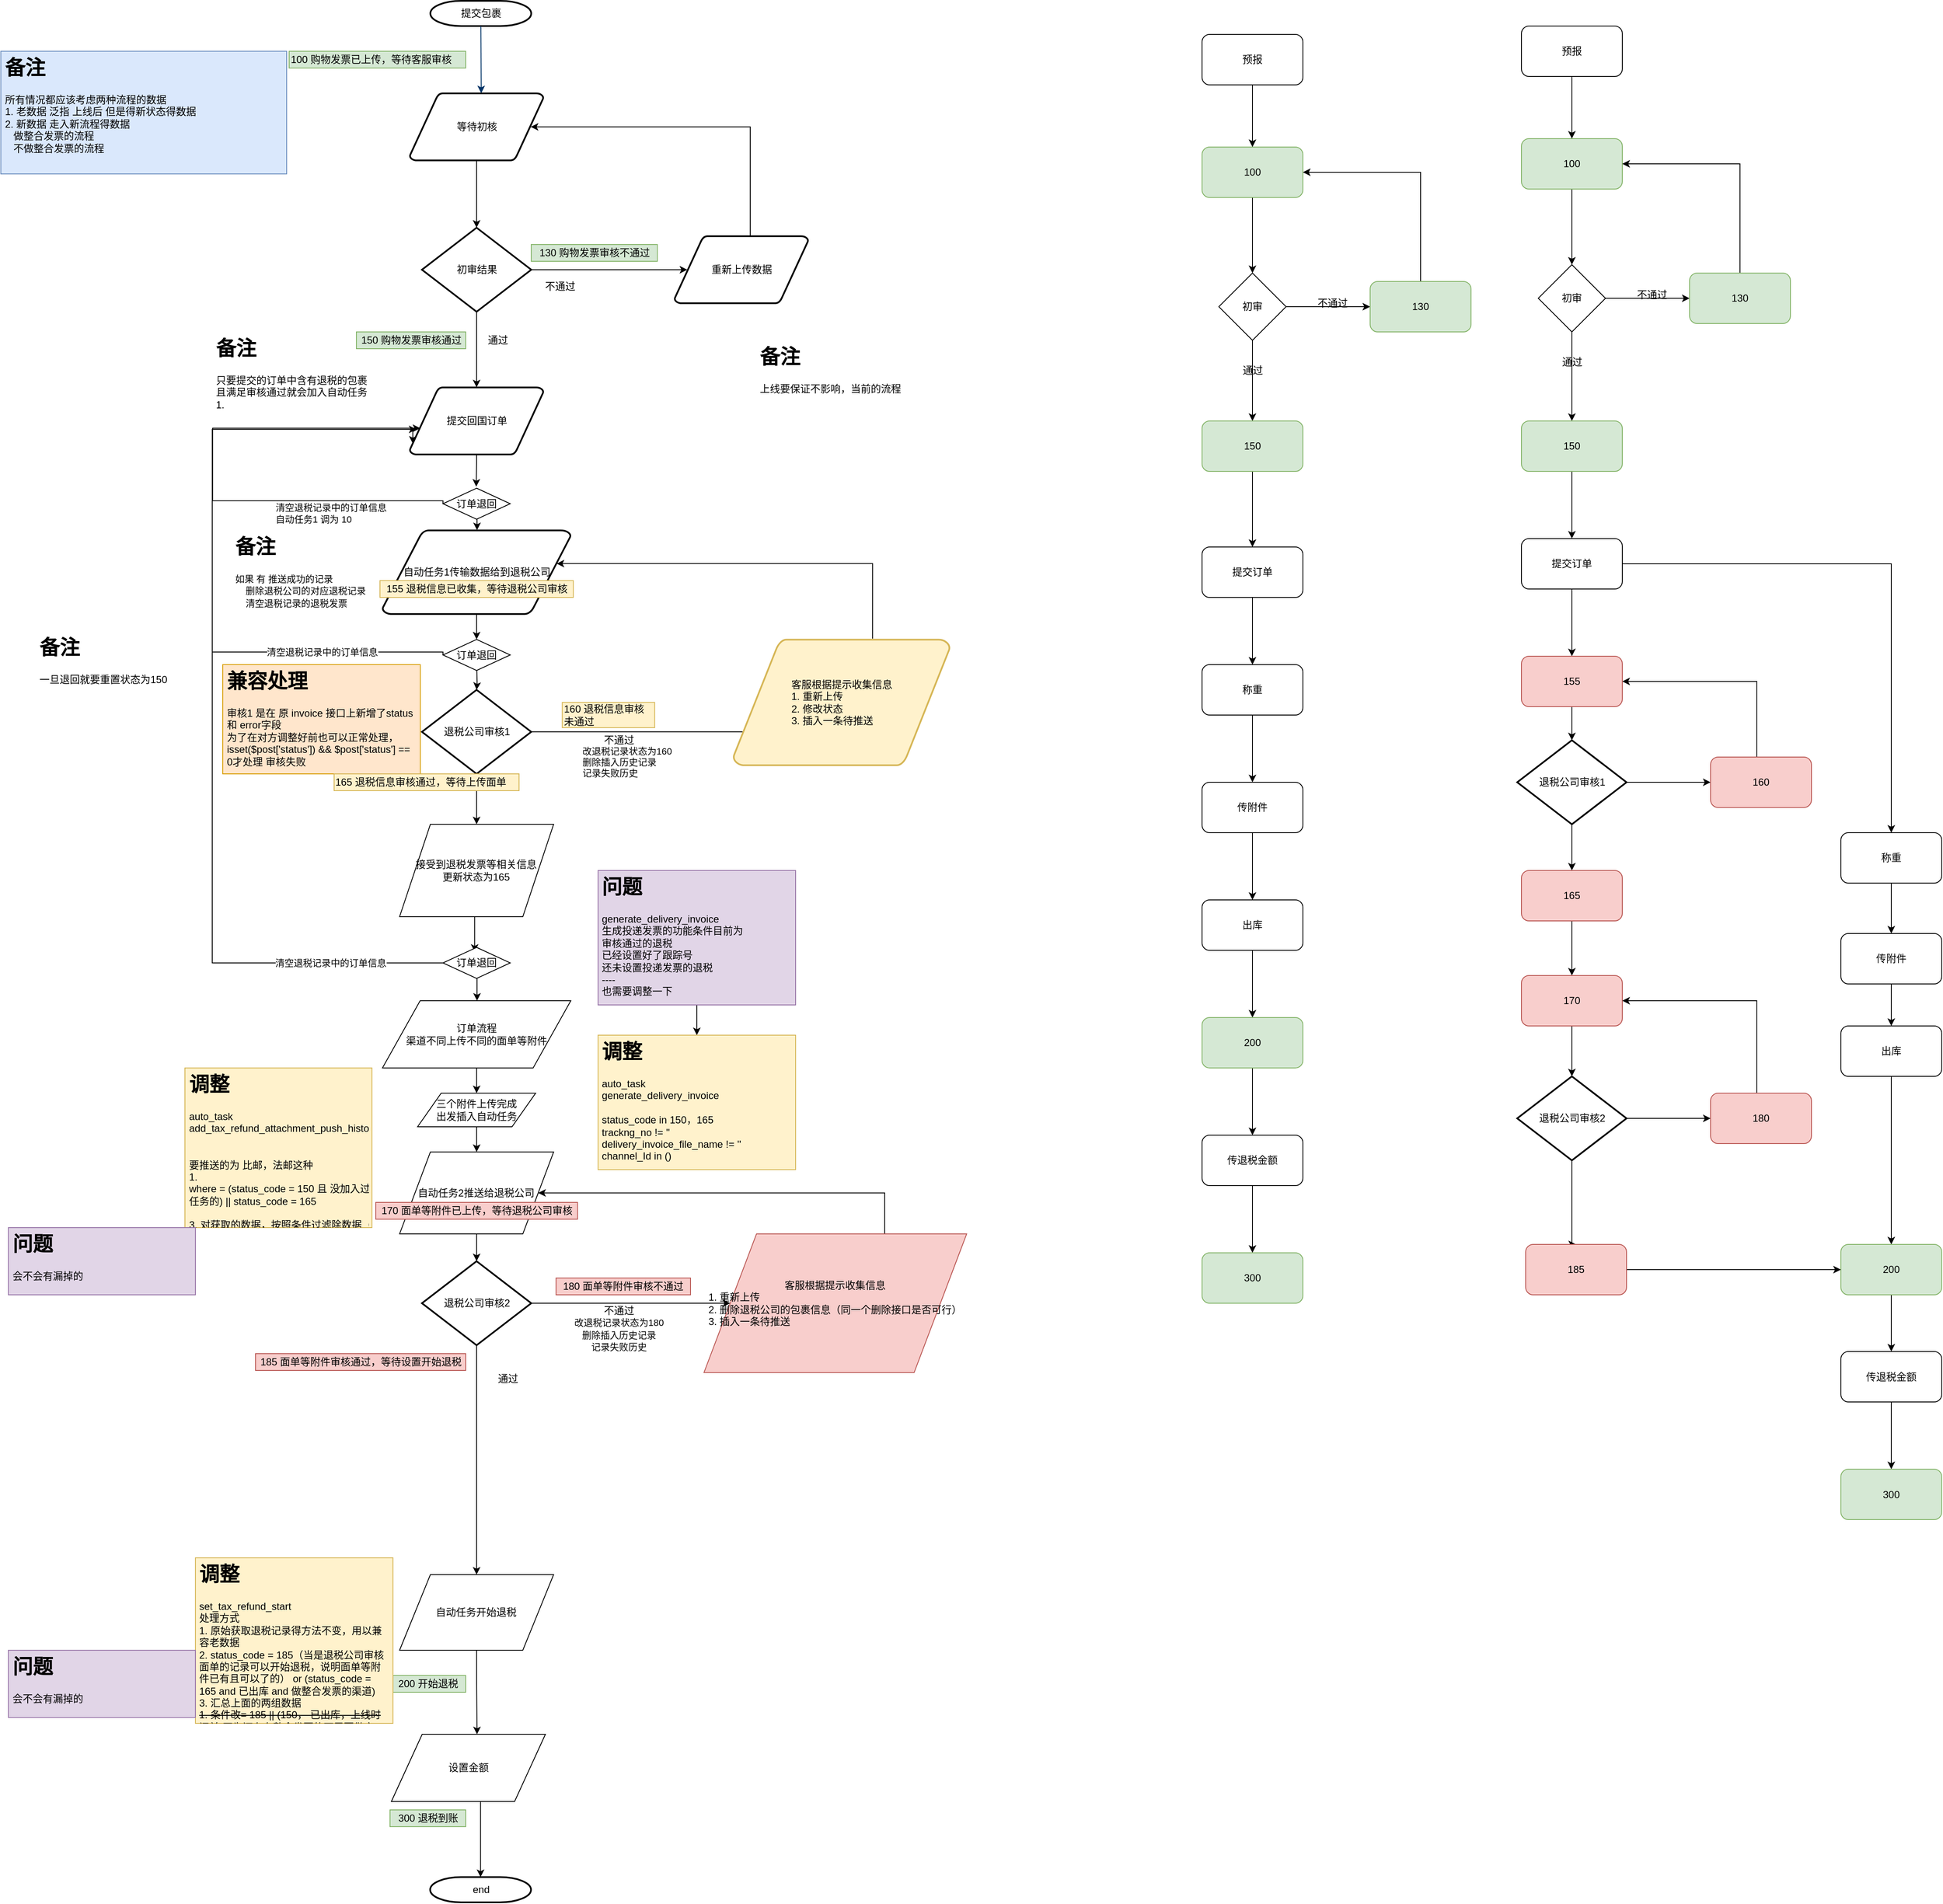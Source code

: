 <mxfile version="13.1.3" type="github">
  <diagram id="6a731a19-8d31-9384-78a2-239565b7b9f0" name="Page-1">
    <mxGraphModel dx="2207" dy="548" grid="1" gridSize="10" guides="1" tooltips="1" connect="1" arrows="1" fold="1" page="1" pageScale="1" pageWidth="1169" pageHeight="827" background="#ffffff" math="0" shadow="0">
      <root>
        <mxCell id="0" />
        <mxCell id="1" parent="0" />
        <mxCell id="2" value="提交包裹" style="shape=mxgraph.flowchart.terminator;strokeWidth=2;gradientColor=none;gradientDirection=north;fontStyle=0;html=1;" parent="1" vertex="1">
          <mxGeometry x="-658.01" y="10" width="120" height="30" as="geometry" />
        </mxCell>
        <mxCell id="7" style="fontStyle=1;strokeColor=#003366;strokeWidth=1;html=1;" parent="1" source="2" edge="1">
          <mxGeometry relative="1" as="geometry">
            <mxPoint x="-597.51" y="120" as="targetPoint" />
          </mxGeometry>
        </mxCell>
        <mxCell id="LrSTDgnJc3ZIewaenou--55" value="100&amp;nbsp;&lt;span&gt;购物发票已上传，等待客服审核&lt;/span&gt;" style="text;html=1;align=left;verticalAlign=middle;resizable=0;points=[];autosize=1;fillColor=#d5e8d4;strokeColor=#82b366;" parent="1" vertex="1">
          <mxGeometry x="-826.01" y="70" width="210" height="20" as="geometry" />
        </mxCell>
        <mxCell id="LrSTDgnJc3ZIewaenou--58" value="" style="edgeStyle=orthogonalEdgeStyle;rounded=0;orthogonalLoop=1;jettySize=auto;html=1;entryX=0.5;entryY=0;entryDx=0;entryDy=0;entryPerimeter=0;" parent="1" source="LrSTDgnJc3ZIewaenou--56" target="LrSTDgnJc3ZIewaenou--60" edge="1">
          <mxGeometry relative="1" as="geometry">
            <mxPoint x="-603.01" y="280" as="targetPoint" />
          </mxGeometry>
        </mxCell>
        <mxCell id="LrSTDgnJc3ZIewaenou--56" value="等待初核" style="shape=mxgraph.flowchart.data;strokeWidth=2;gradientColor=none;gradientDirection=north;fontStyle=0;html=1;" parent="1" vertex="1">
          <mxGeometry x="-682.51" y="120" width="159" height="80" as="geometry" />
        </mxCell>
        <mxCell id="LrSTDgnJc3ZIewaenou--62" value="" style="edgeStyle=orthogonalEdgeStyle;rounded=0;orthogonalLoop=1;jettySize=auto;html=1;entryX=0.095;entryY=0.5;entryDx=0;entryDy=0;entryPerimeter=0;" parent="1" source="LrSTDgnJc3ZIewaenou--60" target="LrSTDgnJc3ZIewaenou--63" edge="1">
          <mxGeometry relative="1" as="geometry">
            <mxPoint x="-458.01" y="330" as="targetPoint" />
          </mxGeometry>
        </mxCell>
        <mxCell id="LrSTDgnJc3ZIewaenou--69" value="" style="edgeStyle=orthogonalEdgeStyle;rounded=0;orthogonalLoop=1;jettySize=auto;html=1;entryX=0.5;entryY=0;entryDx=0;entryDy=0;entryPerimeter=0;" parent="1" source="LrSTDgnJc3ZIewaenou--60" target="LrSTDgnJc3ZIewaenou--70" edge="1">
          <mxGeometry relative="1" as="geometry">
            <mxPoint x="-603.01" y="460" as="targetPoint" />
          </mxGeometry>
        </mxCell>
        <mxCell id="LrSTDgnJc3ZIewaenou--60" value="初审结果" style="shape=mxgraph.flowchart.decision;strokeWidth=2;gradientColor=none;gradientDirection=north;fontStyle=0;html=1;" parent="1" vertex="1">
          <mxGeometry x="-668.01" y="280" width="130" height="100" as="geometry" />
        </mxCell>
        <mxCell id="LrSTDgnJc3ZIewaenou--65" value="" style="edgeStyle=orthogonalEdgeStyle;rounded=0;orthogonalLoop=1;jettySize=auto;html=1;entryX=0.905;entryY=0.5;entryDx=0;entryDy=0;entryPerimeter=0;exitX=0.574;exitY=0.017;exitDx=0;exitDy=0;exitPerimeter=0;" parent="1" source="LrSTDgnJc3ZIewaenou--63" target="LrSTDgnJc3ZIewaenou--56" edge="1">
          <mxGeometry relative="1" as="geometry">
            <mxPoint x="-388.01" y="210" as="targetPoint" />
            <Array as="points">
              <mxPoint x="-277.51" y="291" />
              <mxPoint x="-277.51" y="160" />
            </Array>
          </mxGeometry>
        </mxCell>
        <mxCell id="LrSTDgnJc3ZIewaenou--63" value="重新上传数据" style="shape=mxgraph.flowchart.data;strokeWidth=2;gradientColor=none;gradientDirection=north;fontStyle=0;html=1;" parent="1" vertex="1">
          <mxGeometry x="-367.51" y="290" width="159" height="80" as="geometry" />
        </mxCell>
        <mxCell id="LrSTDgnJc3ZIewaenou--66" value="不通过" style="text;html=1;align=center;verticalAlign=middle;resizable=0;points=[];autosize=1;" parent="1" vertex="1">
          <mxGeometry x="-528.51" y="340" width="50" height="20" as="geometry" />
        </mxCell>
        <mxCell id="LrSTDgnJc3ZIewaenou--75" value="" style="edgeStyle=orthogonalEdgeStyle;rounded=0;orthogonalLoop=1;jettySize=auto;html=1;entryX=0.584;entryY=-0.06;entryDx=0;entryDy=0;entryPerimeter=0;" parent="1" source="LrSTDgnJc3ZIewaenou--70" edge="1">
          <mxGeometry relative="1" as="geometry">
            <mxPoint x="-603.478" y="588.2" as="targetPoint" />
            <Array as="points">
              <mxPoint x="-603.51" y="560" />
              <mxPoint x="-603.51" y="560" />
            </Array>
          </mxGeometry>
        </mxCell>
        <mxCell id="LrSTDgnJc3ZIewaenou--70" value="提交回国订单" style="shape=mxgraph.flowchart.data;strokeWidth=2;gradientColor=none;gradientDirection=north;fontStyle=0;html=1;" parent="1" vertex="1">
          <mxGeometry x="-682.51" y="470" width="159" height="80" as="geometry" />
        </mxCell>
        <mxCell id="LrSTDgnJc3ZIewaenou--77" value="" style="edgeStyle=orthogonalEdgeStyle;rounded=0;orthogonalLoop=1;jettySize=auto;html=1;entryX=0.5;entryY=0;entryDx=0;entryDy=0;entryPerimeter=0;" parent="1" source="LrSTDgnJc3ZIewaenou--74" edge="1">
          <mxGeometry relative="1" as="geometry">
            <mxPoint x="-603.01" y="770" as="targetPoint" />
          </mxGeometry>
        </mxCell>
        <mxCell id="LrSTDgnJc3ZIewaenou--74" value="自动任务1传输数据给到退税公司" style="shape=mxgraph.flowchart.data;strokeWidth=2;gradientColor=none;gradientDirection=north;fontStyle=0;html=1;" parent="1" vertex="1">
          <mxGeometry x="-715" y="640" width="224" height="100" as="geometry" />
        </mxCell>
        <mxCell id="LrSTDgnJc3ZIewaenou--71" value="130&amp;nbsp;购物发票审核不通过" style="text;html=1;align=center;verticalAlign=middle;resizable=0;points=[];autosize=1;fillColor=#d5e8d4;strokeColor=#82b366;" parent="1" vertex="1">
          <mxGeometry x="-538.01" y="300" width="150" height="20" as="geometry" />
        </mxCell>
        <mxCell id="LrSTDgnJc3ZIewaenou--72" value="150&amp;nbsp;购物发票审核通过" style="text;html=1;align=center;verticalAlign=middle;resizable=0;points=[];autosize=1;fillColor=#d5e8d4;strokeColor=#82b366;" parent="1" vertex="1">
          <mxGeometry x="-746.01" y="404" width="130" height="20" as="geometry" />
        </mxCell>
        <mxCell id="LrSTDgnJc3ZIewaenou--73" value="通过" style="text;html=1;align=center;verticalAlign=middle;resizable=0;points=[];autosize=1;" parent="1" vertex="1">
          <mxGeometry x="-597.51" y="404" width="40" height="20" as="geometry" />
        </mxCell>
        <mxCell id="LrSTDgnJc3ZIewaenou--78" value="155 退税信息已收集，等待退税公司审核" style="text;html=1;align=center;verticalAlign=middle;resizable=0;points=[];autosize=1;fillColor=#fff2cc;strokeColor=#d6b656;" parent="1" vertex="1">
          <mxGeometry x="-717.97" y="700" width="230" height="20" as="geometry" />
        </mxCell>
        <mxCell id="LrSTDgnJc3ZIewaenou--81" value="" style="edgeStyle=orthogonalEdgeStyle;rounded=0;orthogonalLoop=1;jettySize=auto;html=1;entryX=0.044;entryY=0.726;entryDx=0;entryDy=0;entryPerimeter=0;exitX=1;exitY=0.5;exitDx=0;exitDy=0;exitPerimeter=0;" parent="1" source="LrSTDgnJc3ZIewaenou--79" target="LrSTDgnJc3ZIewaenou--86" edge="1">
          <mxGeometry relative="1" as="geometry">
            <mxPoint x="-347.51" y="860" as="targetPoint" />
            <Array as="points">
              <mxPoint x="-275.51" y="880" />
            </Array>
          </mxGeometry>
        </mxCell>
        <mxCell id="7mLNIrUK4WttmI5ZQ052-66" style="edgeStyle=orthogonalEdgeStyle;rounded=0;orthogonalLoop=1;jettySize=auto;html=1;entryX=0.5;entryY=0;entryDx=0;entryDy=0;" parent="1" source="LrSTDgnJc3ZIewaenou--79" target="LrSTDgnJc3ZIewaenou--94" edge="1">
          <mxGeometry relative="1" as="geometry">
            <mxPoint x="-603.02" y="960" as="targetPoint" />
          </mxGeometry>
        </mxCell>
        <mxCell id="LrSTDgnJc3ZIewaenou--79" value="退税公司审核1" style="shape=mxgraph.flowchart.decision;strokeWidth=2;gradientColor=none;gradientDirection=north;fontStyle=0;html=1;" parent="1" vertex="1">
          <mxGeometry x="-668.01" y="830" width="130" height="100" as="geometry" />
        </mxCell>
        <mxCell id="LrSTDgnJc3ZIewaenou--84" value="160&amp;nbsp;&lt;span style=&quot;text-align: center&quot;&gt;退税信息&lt;/span&gt;审核&lt;br&gt;未通过" style="text;html=1;align=left;verticalAlign=middle;resizable=0;points=[];autosize=1;fillColor=#fff2cc;strokeColor=#d6b656;" parent="1" vertex="1">
          <mxGeometry x="-501.14" y="845" width="110" height="30" as="geometry" />
        </mxCell>
        <mxCell id="LrSTDgnJc3ZIewaenou--85" value="不通过" style="text;html=1;align=center;verticalAlign=middle;resizable=0;points=[];autosize=1;" parent="1" vertex="1">
          <mxGeometry x="-458.51" y="880" width="50" height="20" as="geometry" />
        </mxCell>
        <mxCell id="LrSTDgnJc3ZIewaenou--91" value="" style="edgeStyle=orthogonalEdgeStyle;rounded=0;orthogonalLoop=1;jettySize=auto;html=1;exitX=0.643;exitY=-0.006;exitDx=0;exitDy=0;exitPerimeter=0;entryX=0.925;entryY=0.398;entryDx=0;entryDy=0;entryPerimeter=0;" parent="1" source="LrSTDgnJc3ZIewaenou--86" target="LrSTDgnJc3ZIewaenou--74" edge="1">
          <mxGeometry relative="1" as="geometry">
            <mxPoint x="-500" y="680" as="targetPoint" />
            <Array as="points">
              <mxPoint x="-132" y="680" />
            </Array>
            <mxPoint x="-277.51" y="765" as="sourcePoint" />
          </mxGeometry>
        </mxCell>
        <mxCell id="LrSTDgnJc3ZIewaenou--86" value="客服根据提示收集信息&lt;br&gt;&lt;div style=&quot;text-align: left&quot;&gt;&lt;span&gt;1. 重新上传&lt;/span&gt;&lt;/div&gt;&lt;div style=&quot;text-align: left&quot;&gt;&lt;span&gt;2. 修改状态&lt;/span&gt;&lt;/div&gt;&lt;div style=&quot;text-align: left&quot;&gt;&lt;span&gt;3. 插入一条待推送&lt;/span&gt;&lt;br&gt;&lt;/div&gt;" style="shape=mxgraph.flowchart.data;strokeWidth=2;gradientDirection=north;fontStyle=0;html=1;fillColor=#fff2cc;strokeColor=#d6b656;" parent="1" vertex="1">
          <mxGeometry x="-297.51" y="770" width="257.51" height="150" as="geometry" />
        </mxCell>
        <mxCell id="LrSTDgnJc3ZIewaenou--93" value="通过" style="text;html=1;align=center;verticalAlign=middle;resizable=0;points=[];autosize=1;" parent="1" vertex="1">
          <mxGeometry x="-586.01" y="930" width="40" height="20" as="geometry" />
        </mxCell>
        <mxCell id="LrSTDgnJc3ZIewaenou--96" value="" style="edgeStyle=orthogonalEdgeStyle;rounded=0;orthogonalLoop=1;jettySize=auto;html=1;entryX=0.436;entryY=0.06;entryDx=0;entryDy=0;entryPerimeter=0;" parent="1" source="LrSTDgnJc3ZIewaenou--94" edge="1">
          <mxGeometry relative="1" as="geometry">
            <mxPoint x="-605.332" y="1141.8" as="targetPoint" />
            <Array as="points">
              <mxPoint x="-605.51" y="1100" />
              <mxPoint x="-605.51" y="1100" />
            </Array>
          </mxGeometry>
        </mxCell>
        <mxCell id="LrSTDgnJc3ZIewaenou--94" value="接受到退税发票等相关信息&lt;br&gt;更新状态为165" style="shape=parallelogram;perimeter=parallelogramPerimeter;whiteSpace=wrap;html=1;" parent="1" vertex="1">
          <mxGeometry x="-694.64" y="990" width="183.25" height="110" as="geometry" />
        </mxCell>
        <mxCell id="7mLNIrUK4WttmI5ZQ052-99" value="" style="edgeStyle=orthogonalEdgeStyle;rounded=0;orthogonalLoop=1;jettySize=auto;html=1;entryX=0.5;entryY=0;entryDx=0;entryDy=0;" parent="1" source="LrSTDgnJc3ZIewaenou--95" target="7mLNIrUK4WttmI5ZQ052-100" edge="1">
          <mxGeometry relative="1" as="geometry">
            <mxPoint x="-602.51" y="1310" as="targetPoint" />
          </mxGeometry>
        </mxCell>
        <mxCell id="LrSTDgnJc3ZIewaenou--95" value="订单流程&lt;br&gt;渠道不同上传不同的面单等附件" style="shape=parallelogram;perimeter=parallelogramPerimeter;whiteSpace=wrap;html=1;" parent="1" vertex="1">
          <mxGeometry x="-715" y="1200" width="224.06" height="80" as="geometry" />
        </mxCell>
        <mxCell id="LrSTDgnJc3ZIewaenou--100" value="" style="edgeStyle=orthogonalEdgeStyle;rounded=0;orthogonalLoop=1;jettySize=auto;html=1;" parent="1" source="LrSTDgnJc3ZIewaenou--97" target="LrSTDgnJc3ZIewaenou--99" edge="1">
          <mxGeometry relative="1" as="geometry" />
        </mxCell>
        <mxCell id="LrSTDgnJc3ZIewaenou--97" value="自动任务2推送给退税公司" style="shape=parallelogram;perimeter=parallelogramPerimeter;whiteSpace=wrap;html=1;" parent="1" vertex="1">
          <mxGeometry x="-694.63" y="1380" width="183.25" height="97.5" as="geometry" />
        </mxCell>
        <mxCell id="LrSTDgnJc3ZIewaenou--102" value="" style="edgeStyle=orthogonalEdgeStyle;rounded=0;orthogonalLoop=1;jettySize=auto;html=1;" parent="1" source="LrSTDgnJc3ZIewaenou--99" target="LrSTDgnJc3ZIewaenou--105" edge="1">
          <mxGeometry relative="1" as="geometry">
            <mxPoint x="-458.01" y="1560" as="targetPoint" />
          </mxGeometry>
        </mxCell>
        <mxCell id="LrSTDgnJc3ZIewaenou--104" value="" style="edgeStyle=orthogonalEdgeStyle;rounded=0;orthogonalLoop=1;jettySize=auto;html=1;entryX=0.5;entryY=0;entryDx=0;entryDy=0;" parent="1" source="LrSTDgnJc3ZIewaenou--99" target="LrSTDgnJc3ZIewaenou--106" edge="1">
          <mxGeometry relative="1" as="geometry">
            <mxPoint x="-602.51" y="1670" as="targetPoint" />
            <Array as="points" />
          </mxGeometry>
        </mxCell>
        <mxCell id="LrSTDgnJc3ZIewaenou--99" value="退税公司审核2" style="shape=mxgraph.flowchart.decision;strokeWidth=2;gradientColor=none;gradientDirection=north;fontStyle=0;html=1;" parent="1" vertex="1">
          <mxGeometry x="-668.01" y="1510" width="130" height="100" as="geometry" />
        </mxCell>
        <mxCell id="LrSTDgnJc3ZIewaenou--112" style="edgeStyle=orthogonalEdgeStyle;rounded=0;orthogonalLoop=1;jettySize=auto;html=1;entryX=1;entryY=0.5;entryDx=0;entryDy=0;" parent="1" source="LrSTDgnJc3ZIewaenou--105" target="LrSTDgnJc3ZIewaenou--97" edge="1">
          <mxGeometry relative="1" as="geometry">
            <Array as="points">
              <mxPoint x="-117.51" y="1429" />
            </Array>
          </mxGeometry>
        </mxCell>
        <mxCell id="LrSTDgnJc3ZIewaenou--105" value="&lt;span&gt;客服根据提示收集信息&lt;br&gt;&lt;div style=&quot;text-align: left&quot;&gt;&lt;span&gt;1. 重新上传&lt;/span&gt;&lt;/div&gt;&lt;/span&gt;&lt;div style=&quot;text-align: left&quot;&gt;2. 删除退税公司的包裹信息（同一个删除接口是否可行）&lt;/div&gt;&lt;div style=&quot;text-align: left&quot;&gt;3. 插入一条待推送&lt;/div&gt;" style="shape=parallelogram;perimeter=parallelogramPerimeter;whiteSpace=wrap;html=1;fillColor=#f8cecc;strokeColor=#b85450;" parent="1" vertex="1">
          <mxGeometry x="-332.51" y="1477.5" width="312.51" height="165" as="geometry" />
        </mxCell>
        <mxCell id="LrSTDgnJc3ZIewaenou--113" style="edgeStyle=orthogonalEdgeStyle;rounded=0;orthogonalLoop=1;jettySize=auto;html=1;" parent="1" source="LrSTDgnJc3ZIewaenou--106" edge="1">
          <mxGeometry relative="1" as="geometry">
            <mxPoint x="-602.51" y="2073" as="targetPoint" />
            <Array as="points">
              <mxPoint x="-602.51" y="2013" />
              <mxPoint x="-602.51" y="2013" />
            </Array>
          </mxGeometry>
        </mxCell>
        <mxCell id="LrSTDgnJc3ZIewaenou--106" value="自动任务开始退税" style="shape=parallelogram;perimeter=parallelogramPerimeter;whiteSpace=wrap;html=1;" parent="1" vertex="1">
          <mxGeometry x="-694.64" y="1883" width="183.25" height="90" as="geometry" />
        </mxCell>
        <mxCell id="LrSTDgnJc3ZIewaenou--108" value="180 面单等附件审核不通过" style="text;html=1;align=center;verticalAlign=middle;resizable=0;points=[];autosize=1;fillColor=#f8cecc;strokeColor=#b85450;" parent="1" vertex="1">
          <mxGeometry x="-508.51" y="1530" width="160" height="20" as="geometry" />
        </mxCell>
        <mxCell id="LrSTDgnJc3ZIewaenou--109" value="不通过&lt;br&gt;&lt;span style=&quot;font-size: 11px ; text-align: left ; background-color: rgb(255 , 255 , 255)&quot;&gt;改退税记录状态为180&lt;/span&gt;&lt;br style=&quot;font-size: 11px ; text-align: left&quot;&gt;&lt;span style=&quot;font-size: 11px ; text-align: left ; background-color: rgb(255 , 255 , 255)&quot;&gt;删除插入历史记录&lt;/span&gt;&lt;br style=&quot;font-size: 11px ; text-align: left&quot;&gt;&lt;span style=&quot;font-size: 11px ; text-align: left ; background-color: rgb(255 , 255 , 255)&quot;&gt;记录失败历史&lt;/span&gt;" style="text;html=1;align=center;verticalAlign=middle;resizable=0;points=[];autosize=1;" parent="1" vertex="1">
          <mxGeometry x="-493.51" y="1560" width="120" height="60" as="geometry" />
        </mxCell>
        <mxCell id="LrSTDgnJc3ZIewaenou--110" value="185 面单等附件审核通过，等待设置开始退税" style="text;html=1;align=center;verticalAlign=middle;resizable=0;points=[];autosize=1;fillColor=#f8cecc;strokeColor=#b85450;" parent="1" vertex="1">
          <mxGeometry x="-866.01" y="1620" width="250" height="20" as="geometry" />
        </mxCell>
        <mxCell id="LrSTDgnJc3ZIewaenou--111" value="通过" style="text;html=1;align=center;verticalAlign=middle;resizable=0;points=[];autosize=1;" parent="1" vertex="1">
          <mxGeometry x="-586.01" y="1640" width="40" height="20" as="geometry" />
        </mxCell>
        <mxCell id="7mLNIrUK4WttmI5ZQ052-42" value="200 开始退税" style="text;html=1;align=center;verticalAlign=middle;resizable=0;points=[];autosize=1;fillColor=#d5e8d4;strokeColor=#82b366;" parent="1" vertex="1">
          <mxGeometry x="-706.01" y="2003" width="90" height="20" as="geometry" />
        </mxCell>
        <mxCell id="7mLNIrUK4WttmI5ZQ052-44" value="&lt;span style=&quot;text-align: left&quot;&gt;300 退税到账&lt;/span&gt;" style="text;html=1;align=center;verticalAlign=middle;resizable=0;points=[];autosize=1;fillColor=#d5e8d4;strokeColor=#82b366;" parent="1" vertex="1">
          <mxGeometry x="-706.01" y="2163" width="90" height="20" as="geometry" />
        </mxCell>
        <mxCell id="7mLNIrUK4WttmI5ZQ052-45" value="170&amp;nbsp;面单等附件已上传，等待退税公司审核" style="text;html=1;align=center;verticalAlign=middle;resizable=0;points=[];autosize=1;fillColor=#f8cecc;strokeColor=#b85450;" parent="1" vertex="1">
          <mxGeometry x="-722.97" y="1440" width="240" height="20" as="geometry" />
        </mxCell>
        <mxCell id="7mLNIrUK4WttmI5ZQ052-46" value="&lt;h1&gt;&lt;span&gt;备注&lt;/span&gt;&lt;/h1&gt;&lt;div&gt;&lt;span&gt;上线要保证不影响，当前的流程&lt;/span&gt;&lt;/div&gt;" style="text;html=1;strokeColor=none;fillColor=none;spacing=5;spacingTop=-20;whiteSpace=wrap;overflow=hidden;rounded=0;align=left;" parent="1" vertex="1">
          <mxGeometry x="-271.26" y="414" width="190" height="120" as="geometry" />
        </mxCell>
        <mxCell id="7mLNIrUK4WttmI5ZQ052-47" value="&lt;h1&gt;&lt;span&gt;备注&lt;/span&gt;&lt;/h1&gt;&lt;div&gt;&lt;span&gt;只要提交的订单中含有退税的包裹且满足审核通过就会加入自动任务1.&lt;/span&gt;&lt;/div&gt;" style="text;html=1;strokeColor=none;fillColor=none;spacing=5;spacingTop=-20;whiteSpace=wrap;overflow=hidden;rounded=0;align=left;" parent="1" vertex="1">
          <mxGeometry x="-917.51" y="404" width="190" height="120" as="geometry" />
        </mxCell>
        <mxCell id="7mLNIrUK4WttmI5ZQ052-49" style="edgeStyle=orthogonalEdgeStyle;rounded=0;orthogonalLoop=1;jettySize=auto;html=1;entryX=0.079;entryY=0.608;entryDx=0;entryDy=0;entryPerimeter=0;exitX=0;exitY=0.5;exitDx=0;exitDy=0;" parent="1" source="7mLNIrUK4WttmI5ZQ052-93" target="LrSTDgnJc3ZIewaenou--70" edge="1">
          <mxGeometry relative="1" as="geometry">
            <mxPoint x="-657.513" y="605" as="sourcePoint" />
            <Array as="points">
              <mxPoint x="-643" y="605" />
              <mxPoint x="-917" y="605" />
              <mxPoint x="-917" y="519" />
            </Array>
          </mxGeometry>
        </mxCell>
        <mxCell id="7mLNIrUK4WttmI5ZQ052-56" value="清空退税记录中的订单信息&lt;br&gt;自动任务1 调为 10" style="edgeLabel;html=1;align=left;verticalAlign=middle;resizable=0;points=[];" parent="7mLNIrUK4WttmI5ZQ052-49" vertex="1" connectable="0">
          <mxGeometry x="-0.477" y="-1" relative="1" as="geometry">
            <mxPoint x="-45" y="16" as="offset" />
          </mxGeometry>
        </mxCell>
        <mxCell id="7mLNIrUK4WttmI5ZQ052-50" value="" style="edgeStyle=orthogonalEdgeStyle;rounded=0;orthogonalLoop=1;jettySize=auto;html=1;" parent="1" target="LrSTDgnJc3ZIewaenou--74" edge="1">
          <mxGeometry relative="1" as="geometry">
            <mxPoint x="-602.451" y="620" as="sourcePoint" />
            <Array as="points">
              <mxPoint x="-602.51" y="630" />
              <mxPoint x="-602.51" y="630" />
            </Array>
          </mxGeometry>
        </mxCell>
        <mxCell id="7mLNIrUK4WttmI5ZQ052-53" value="" style="edgeStyle=orthogonalEdgeStyle;rounded=0;orthogonalLoop=1;jettySize=auto;html=1;" parent="1" target="LrSTDgnJc3ZIewaenou--79" edge="1">
          <mxGeometry relative="1" as="geometry">
            <mxPoint x="-602.91" y="800" as="sourcePoint" />
          </mxGeometry>
        </mxCell>
        <mxCell id="7mLNIrUK4WttmI5ZQ052-55" value="" style="edgeStyle=orthogonalEdgeStyle;rounded=0;orthogonalLoop=1;jettySize=auto;html=1;exitX=0;exitY=0.5;exitDx=0;exitDy=0;" parent="1" source="7mLNIrUK4WttmI5ZQ052-89" edge="1">
          <mxGeometry relative="1" as="geometry">
            <mxPoint x="-647.763" y="785" as="sourcePoint" />
            <mxPoint x="-674.51" y="520" as="targetPoint" />
            <Array as="points">
              <mxPoint x="-642.51" y="785" />
              <mxPoint x="-917.51" y="785" />
              <mxPoint x="-917.51" y="520" />
            </Array>
          </mxGeometry>
        </mxCell>
        <mxCell id="7mLNIrUK4WttmI5ZQ052-58" value="&lt;span style=&quot;text-align: left&quot;&gt;清空退税记录中的订单信息&lt;/span&gt;" style="edgeLabel;html=1;align=center;verticalAlign=middle;resizable=0;points=[];" parent="1" vertex="1" connectable="0">
          <mxGeometry x="-787.513" y="785" as="geometry">
            <mxPoint as="offset" />
          </mxGeometry>
        </mxCell>
        <mxCell id="7mLNIrUK4WttmI5ZQ052-63" value="" style="edgeStyle=orthogonalEdgeStyle;rounded=0;orthogonalLoop=1;jettySize=auto;html=1;exitX=0.095;exitY=0.5;exitDx=0;exitDy=0;exitPerimeter=0;entryX=0.023;entryY=0.837;entryDx=0;entryDy=0;entryPerimeter=0;" parent="1" target="LrSTDgnJc3ZIewaenou--70" edge="1">
          <mxGeometry relative="1" as="geometry">
            <mxPoint x="-643.013" y="1155" as="sourcePoint" />
            <mxPoint x="-677.51" y="700" as="targetPoint" />
            <Array as="points">
              <mxPoint x="-917.51" y="1155" />
              <mxPoint x="-917.51" y="520" />
              <mxPoint x="-678.51" y="520" />
            </Array>
          </mxGeometry>
        </mxCell>
        <mxCell id="7mLNIrUK4WttmI5ZQ052-67" value="&lt;span style=&quot;text-align: left&quot;&gt;清空退税记录中的订单信息&lt;/span&gt;" style="edgeLabel;html=1;align=center;verticalAlign=middle;resizable=0;points=[];" parent="1" vertex="1" connectable="0">
          <mxGeometry x="-777.513" y="1155" as="geometry">
            <mxPoint as="offset" />
          </mxGeometry>
        </mxCell>
        <mxCell id="7mLNIrUK4WttmI5ZQ052-71" value="&lt;h1&gt;&lt;span&gt;备注&lt;/span&gt;&lt;/h1&gt;&lt;div&gt;一旦退回就要重置状态为150&lt;/div&gt;" style="text;html=1;strokeColor=none;fillColor=none;spacing=5;spacingTop=-20;whiteSpace=wrap;overflow=hidden;rounded=0;align=left;" parent="1" vertex="1">
          <mxGeometry x="-1127.51" y="760" width="190" height="120" as="geometry" />
        </mxCell>
        <mxCell id="7mLNIrUK4WttmI5ZQ052-77" value="" style="edgeStyle=orthogonalEdgeStyle;rounded=0;orthogonalLoop=1;jettySize=auto;html=1;" parent="1" target="LrSTDgnJc3ZIewaenou--95" edge="1">
          <mxGeometry relative="1" as="geometry">
            <mxPoint x="-602.51" y="1170" as="sourcePoint" />
            <Array as="points">
              <mxPoint x="-602.51" y="1180" />
              <mxPoint x="-602.51" y="1180" />
            </Array>
          </mxGeometry>
        </mxCell>
        <mxCell id="7mLNIrUK4WttmI5ZQ052-78" value="改退税记录状态为160&lt;br&gt;删除插入历史记录&lt;br&gt;记录失败历史" style="edgeLabel;html=1;align=left;verticalAlign=middle;resizable=0;points=[];" parent="1" vertex="1" connectable="0">
          <mxGeometry x="-433.513" y="900" as="geometry">
            <mxPoint x="-45" y="16" as="offset" />
          </mxGeometry>
        </mxCell>
        <mxCell id="7mLNIrUK4WttmI5ZQ052-79" value="&lt;h1&gt;兼容处理&lt;/h1&gt;&lt;div&gt;审核1 是在 原 invoice 接口上新增了status 和 error字段&lt;/div&gt;&lt;div&gt;为了在对方调整好前也可以正常处理，isset($post[&#39;status&#39;]) &amp;amp;&amp;amp; $post[&#39;status&#39;] == 0才处理 审核失败&lt;/div&gt;" style="text;html=1;strokeColor=#d79b00;fillColor=#ffe6cc;spacing=5;spacingTop=-20;whiteSpace=wrap;overflow=hidden;rounded=0;align=left;" parent="1" vertex="1">
          <mxGeometry x="-905.01" y="800" width="235" height="130" as="geometry" />
        </mxCell>
        <mxCell id="7mLNIrUK4WttmI5ZQ052-81" value="end" style="shape=mxgraph.flowchart.terminator;strokeWidth=2;gradientColor=none;gradientDirection=north;fontStyle=0;html=1;" parent="1" vertex="1">
          <mxGeometry x="-658.26" y="2243" width="120" height="30" as="geometry" />
        </mxCell>
        <mxCell id="7mLNIrUK4WttmI5ZQ052-84" value="" style="edgeStyle=orthogonalEdgeStyle;rounded=0;orthogonalLoop=1;jettySize=auto;html=1;entryX=0.5;entryY=0;entryDx=0;entryDy=0;entryPerimeter=0;" parent="1" source="7mLNIrUK4WttmI5ZQ052-82" target="7mLNIrUK4WttmI5ZQ052-81" edge="1">
          <mxGeometry relative="1" as="geometry">
            <mxPoint x="-612.765" y="2233" as="targetPoint" />
            <Array as="points">
              <mxPoint x="-597.51" y="2243" />
            </Array>
          </mxGeometry>
        </mxCell>
        <mxCell id="7mLNIrUK4WttmI5ZQ052-82" value="设置金额" style="shape=parallelogram;perimeter=parallelogramPerimeter;whiteSpace=wrap;html=1;" parent="1" vertex="1">
          <mxGeometry x="-704.39" y="2073" width="183.25" height="80" as="geometry" />
        </mxCell>
        <mxCell id="7mLNIrUK4WttmI5ZQ052-89" value="订单退回" style="rhombus;whiteSpace=wrap;html=1;" parent="1" vertex="1">
          <mxGeometry x="-643.01" y="770" width="80" height="37" as="geometry" />
        </mxCell>
        <mxCell id="7mLNIrUK4WttmI5ZQ052-90" value="订单退回" style="rhombus;whiteSpace=wrap;html=1;" parent="1" vertex="1">
          <mxGeometry x="-643.01" y="1136.5" width="80" height="37" as="geometry" />
        </mxCell>
        <mxCell id="7mLNIrUK4WttmI5ZQ052-93" value="订单退回" style="rhombus;whiteSpace=wrap;html=1;" parent="1" vertex="1">
          <mxGeometry x="-643.01" y="590" width="80" height="37" as="geometry" />
        </mxCell>
        <mxCell id="7mLNIrUK4WttmI5ZQ052-96" value="&lt;h1&gt;调整&lt;/h1&gt;&lt;div&gt;set_tax_refund_start&amp;nbsp;&lt;br&gt;&lt;/div&gt;&lt;div&gt;处理方式&lt;/div&gt;&lt;div&gt;1. 原始获取退税记录得方法不变，用以兼容老数据&lt;/div&gt;&lt;div&gt;2. status_code = 185（当是退税公司审核面单的记录可以开始退税，说明面单等附件已有且可以了的） or (status_code = 165 and 已出库 and 做整合发票的渠道)&lt;/div&gt;&lt;div&gt;3. 汇总上面的两组数据&lt;/div&gt;&lt;div&gt;&lt;strike&gt;1. 条件改= 185 || (150， 已出库，上线时间前(因为还存在整合发票的不需要做审核)) || (165 ,已出库)&lt;/strike&gt;&lt;/div&gt;&lt;div&gt;&lt;span&gt;3. 去除add attahchment_history&lt;/span&gt;&lt;/div&gt;" style="text;html=1;spacing=5;spacingTop=-20;whiteSpace=wrap;overflow=hidden;rounded=0;align=left;fillColor=#fff2cc;strokeColor=#d6b656;" parent="1" vertex="1">
          <mxGeometry x="-937.51" y="1863" width="235" height="197" as="geometry" />
        </mxCell>
        <mxCell id="7mLNIrUK4WttmI5ZQ052-97" value="&lt;h1&gt;调整&lt;/h1&gt;&lt;div&gt;auto_task add_tax_refund_attachment_push_histories&lt;br&gt;&lt;/div&gt;&lt;div&gt;&lt;br&gt;&lt;/div&gt;&lt;div&gt;&lt;br&gt;&lt;/div&gt;&lt;div&gt;要推送的为&amp;nbsp;&lt;span&gt;比邮，法邮这种&lt;/span&gt;&lt;/div&gt;&lt;div&gt;1.&amp;nbsp;&lt;/div&gt;where = (status_code = 150 且 没加入过的任务的) || status_code = 165&lt;div&gt;&lt;/div&gt;&lt;br&gt;3. 对获取的数据，按照条件过滤除数据（条件为 要上传附件的，是比邮的还要多个附件验证）&lt;br&gt;&lt;div&gt;&lt;br&gt;&lt;/div&gt;" style="text;html=1;spacing=5;spacingTop=-20;whiteSpace=wrap;overflow=hidden;rounded=0;align=left;fillColor=#fff2cc;strokeColor=#d6b656;" parent="1" vertex="1">
          <mxGeometry x="-950" y="1280" width="222.49" height="190" as="geometry" />
        </mxCell>
        <mxCell id="7mLNIrUK4WttmI5ZQ052-101" value="" style="edgeStyle=orthogonalEdgeStyle;rounded=0;orthogonalLoop=1;jettySize=auto;html=1;" parent="1" source="7mLNIrUK4WttmI5ZQ052-100" target="LrSTDgnJc3ZIewaenou--97" edge="1">
          <mxGeometry relative="1" as="geometry" />
        </mxCell>
        <mxCell id="7mLNIrUK4WttmI5ZQ052-100" value="三个附件上传完成&lt;br&gt;出发插入自动任务" style="shape=parallelogram;perimeter=parallelogramPerimeter;whiteSpace=wrap;html=1;" parent="1" vertex="1">
          <mxGeometry x="-673.24" y="1310" width="140.46" height="40" as="geometry" />
        </mxCell>
        <mxCell id="LrSTDgnJc3ZIewaenou--92" value="165 退税信息审核通过，等待上传面单" style="text;html=1;align=left;verticalAlign=middle;resizable=0;points=[];autosize=1;fillColor=#fff2cc;strokeColor=#d6b656;" parent="1" vertex="1">
          <mxGeometry x="-772.51" y="930" width="220" height="20" as="geometry" />
        </mxCell>
        <mxCell id="JJt_7ZSJgDdLku0Frvaq-8" value="&lt;h1&gt;问题&lt;/h1&gt;&lt;div&gt;会不会有漏掉的&lt;/div&gt;" style="text;html=1;spacing=5;spacingTop=-20;whiteSpace=wrap;overflow=hidden;rounded=0;align=left;fillColor=#e1d5e7;strokeColor=#9673a6;" parent="1" vertex="1">
          <mxGeometry x="-1160" y="1470" width="222.49" height="80" as="geometry" />
        </mxCell>
        <mxCell id="JJt_7ZSJgDdLku0Frvaq-9" value="&lt;h1&gt;问题&lt;/h1&gt;&lt;div&gt;会不会有漏掉的&lt;/div&gt;" style="text;html=1;spacing=5;spacingTop=-20;whiteSpace=wrap;overflow=hidden;rounded=0;align=left;fillColor=#e1d5e7;strokeColor=#9673a6;" parent="1" vertex="1">
          <mxGeometry x="-1160" y="1973" width="222.49" height="80" as="geometry" />
        </mxCell>
        <mxCell id="JJt_7ZSJgDdLku0Frvaq-10" value="&lt;h1&gt;&lt;span&gt;备注&lt;/span&gt;&lt;/h1&gt;&lt;div&gt;&lt;span style=&quot;font-size: 11px ; background-color: rgb(255 , 255 , 255)&quot;&gt;如果 有 推送成功的记录&amp;nbsp;&lt;/span&gt;&lt;/div&gt;&lt;div&gt;&lt;span style=&quot;font-size: 11px ; background-color: rgb(255 , 255 , 255)&quot;&gt;&amp;nbsp; &amp;nbsp; 删除退税公司的对应退税记录&lt;/span&gt;&lt;br style=&quot;font-size: 11px&quot;&gt;&lt;span style=&quot;font-size: 11px ; background-color: rgb(255 , 255 , 255)&quot;&gt;&amp;nbsp; &amp;nbsp; 清空退税记录的退税发票&lt;/span&gt;&lt;br&gt;&lt;/div&gt;" style="text;html=1;strokeColor=none;fillColor=none;spacing=5;spacingTop=-20;whiteSpace=wrap;overflow=hidden;rounded=0;align=left;" parent="1" vertex="1">
          <mxGeometry x="-895" y="640" width="180" height="100" as="geometry" />
        </mxCell>
        <mxCell id="P72TIUILUh3DRspWZgZs-9" value="" style="edgeStyle=orthogonalEdgeStyle;rounded=0;orthogonalLoop=1;jettySize=auto;html=1;entryX=0.5;entryY=0;entryDx=0;entryDy=0;" parent="1" source="P72TIUILUh3DRspWZgZs-7" target="P72TIUILUh3DRspWZgZs-10" edge="1">
          <mxGeometry relative="1" as="geometry">
            <mxPoint x="320" y="324" as="targetPoint" />
          </mxGeometry>
        </mxCell>
        <mxCell id="P72TIUILUh3DRspWZgZs-7" value="100" style="rounded=1;whiteSpace=wrap;html=1;fillColor=#d5e8d4;strokeColor=#82b366;" parent="1" vertex="1">
          <mxGeometry x="260" y="184" width="120" height="60" as="geometry" />
        </mxCell>
        <mxCell id="P72TIUILUh3DRspWZgZs-12" value="" style="edgeStyle=orthogonalEdgeStyle;rounded=0;orthogonalLoop=1;jettySize=auto;html=1;" parent="1" source="P72TIUILUh3DRspWZgZs-10" target="P72TIUILUh3DRspWZgZs-13" edge="1">
          <mxGeometry relative="1" as="geometry">
            <mxPoint x="440" y="374" as="targetPoint" />
          </mxGeometry>
        </mxCell>
        <mxCell id="P72TIUILUh3DRspWZgZs-10" value="初审" style="rhombus;whiteSpace=wrap;html=1;" parent="1" vertex="1">
          <mxGeometry x="280" y="334" width="80" height="80" as="geometry" />
        </mxCell>
        <mxCell id="P72TIUILUh3DRspWZgZs-14" style="edgeStyle=orthogonalEdgeStyle;rounded=0;orthogonalLoop=1;jettySize=auto;html=1;entryX=1;entryY=0.5;entryDx=0;entryDy=0;" parent="1" source="P72TIUILUh3DRspWZgZs-13" target="P72TIUILUh3DRspWZgZs-7" edge="1">
          <mxGeometry relative="1" as="geometry">
            <Array as="points">
              <mxPoint x="520" y="214" />
            </Array>
          </mxGeometry>
        </mxCell>
        <mxCell id="P72TIUILUh3DRspWZgZs-13" value="130" style="rounded=1;whiteSpace=wrap;html=1;fillColor=#d5e8d4;strokeColor=#82b366;" parent="1" vertex="1">
          <mxGeometry x="460" y="344" width="120" height="60" as="geometry" />
        </mxCell>
        <mxCell id="P72TIUILUh3DRspWZgZs-16" style="edgeStyle=orthogonalEdgeStyle;rounded=0;orthogonalLoop=1;jettySize=auto;html=1;entryX=0.5;entryY=0;entryDx=0;entryDy=0;" parent="1" source="P72TIUILUh3DRspWZgZs-15" target="P72TIUILUh3DRspWZgZs-7" edge="1">
          <mxGeometry relative="1" as="geometry">
            <mxPoint x="320" y="150" as="targetPoint" />
          </mxGeometry>
        </mxCell>
        <mxCell id="P72TIUILUh3DRspWZgZs-15" value="预报" style="rounded=1;whiteSpace=wrap;html=1;" parent="1" vertex="1">
          <mxGeometry x="260" y="50" width="120" height="60" as="geometry" />
        </mxCell>
        <mxCell id="P72TIUILUh3DRspWZgZs-19" value="不通过" style="text;html=1;align=center;verticalAlign=middle;resizable=0;points=[];autosize=1;" parent="1" vertex="1">
          <mxGeometry x="390" y="360" width="50" height="20" as="geometry" />
        </mxCell>
        <mxCell id="P72TIUILUh3DRspWZgZs-20" value="通过" style="text;html=1;align=center;verticalAlign=middle;resizable=0;points=[];autosize=1;" parent="1" vertex="1">
          <mxGeometry x="300" y="440" width="40" height="20" as="geometry" />
        </mxCell>
        <mxCell id="P72TIUILUh3DRspWZgZs-21" value="" style="edgeStyle=orthogonalEdgeStyle;rounded=0;orthogonalLoop=1;jettySize=auto;html=1;entryX=0.5;entryY=0;entryDx=0;entryDy=0;" parent="1" source="P72TIUILUh3DRspWZgZs-10" target="P72TIUILUh3DRspWZgZs-22" edge="1">
          <mxGeometry relative="1" as="geometry">
            <mxPoint x="320" y="414" as="sourcePoint" />
            <mxPoint x="320" y="494" as="targetPoint" />
          </mxGeometry>
        </mxCell>
        <mxCell id="P72TIUILUh3DRspWZgZs-24" value="" style="edgeStyle=orthogonalEdgeStyle;rounded=0;orthogonalLoop=1;jettySize=auto;html=1;" parent="1" source="P72TIUILUh3DRspWZgZs-22" target="P72TIUILUh3DRspWZgZs-23" edge="1">
          <mxGeometry relative="1" as="geometry" />
        </mxCell>
        <mxCell id="P72TIUILUh3DRspWZgZs-22" value="150" style="rounded=1;whiteSpace=wrap;html=1;fillColor=#d5e8d4;strokeColor=#82b366;" parent="1" vertex="1">
          <mxGeometry x="260" y="510" width="120" height="60" as="geometry" />
        </mxCell>
        <mxCell id="P72TIUILUh3DRspWZgZs-26" value="" style="edgeStyle=orthogonalEdgeStyle;rounded=0;orthogonalLoop=1;jettySize=auto;html=1;" parent="1" source="P72TIUILUh3DRspWZgZs-23" target="P72TIUILUh3DRspWZgZs-25" edge="1">
          <mxGeometry relative="1" as="geometry" />
        </mxCell>
        <mxCell id="P72TIUILUh3DRspWZgZs-23" value="提交订单" style="rounded=1;whiteSpace=wrap;html=1;" parent="1" vertex="1">
          <mxGeometry x="260" y="660" width="120" height="60" as="geometry" />
        </mxCell>
        <mxCell id="P72TIUILUh3DRspWZgZs-28" value="" style="edgeStyle=orthogonalEdgeStyle;rounded=0;orthogonalLoop=1;jettySize=auto;html=1;" parent="1" source="P72TIUILUh3DRspWZgZs-25" target="P72TIUILUh3DRspWZgZs-27" edge="1">
          <mxGeometry relative="1" as="geometry" />
        </mxCell>
        <mxCell id="P72TIUILUh3DRspWZgZs-25" value="称重" style="rounded=1;whiteSpace=wrap;html=1;" parent="1" vertex="1">
          <mxGeometry x="260" y="800" width="120" height="60" as="geometry" />
        </mxCell>
        <mxCell id="P72TIUILUh3DRspWZgZs-30" value="" style="edgeStyle=orthogonalEdgeStyle;rounded=0;orthogonalLoop=1;jettySize=auto;html=1;" parent="1" source="P72TIUILUh3DRspWZgZs-27" target="P72TIUILUh3DRspWZgZs-29" edge="1">
          <mxGeometry relative="1" as="geometry" />
        </mxCell>
        <mxCell id="P72TIUILUh3DRspWZgZs-27" value="传附件" style="rounded=1;whiteSpace=wrap;html=1;" parent="1" vertex="1">
          <mxGeometry x="260" y="940" width="120" height="60" as="geometry" />
        </mxCell>
        <mxCell id="P72TIUILUh3DRspWZgZs-32" value="" style="edgeStyle=orthogonalEdgeStyle;rounded=0;orthogonalLoop=1;jettySize=auto;html=1;" parent="1" source="P72TIUILUh3DRspWZgZs-29" target="P72TIUILUh3DRspWZgZs-31" edge="1">
          <mxGeometry relative="1" as="geometry" />
        </mxCell>
        <mxCell id="P72TIUILUh3DRspWZgZs-29" value="出库" style="rounded=1;whiteSpace=wrap;html=1;" parent="1" vertex="1">
          <mxGeometry x="260" y="1080" width="120" height="60" as="geometry" />
        </mxCell>
        <mxCell id="P72TIUILUh3DRspWZgZs-34" value="" style="edgeStyle=orthogonalEdgeStyle;rounded=0;orthogonalLoop=1;jettySize=auto;html=1;" parent="1" source="P72TIUILUh3DRspWZgZs-31" target="P72TIUILUh3DRspWZgZs-33" edge="1">
          <mxGeometry relative="1" as="geometry" />
        </mxCell>
        <mxCell id="P72TIUILUh3DRspWZgZs-31" value="200" style="rounded=1;whiteSpace=wrap;html=1;fillColor=#d5e8d4;strokeColor=#82b366;" parent="1" vertex="1">
          <mxGeometry x="260" y="1220" width="120" height="60" as="geometry" />
        </mxCell>
        <mxCell id="P72TIUILUh3DRspWZgZs-36" value="" style="edgeStyle=orthogonalEdgeStyle;rounded=0;orthogonalLoop=1;jettySize=auto;html=1;" parent="1" source="P72TIUILUh3DRspWZgZs-33" target="P72TIUILUh3DRspWZgZs-35" edge="1">
          <mxGeometry relative="1" as="geometry" />
        </mxCell>
        <mxCell id="P72TIUILUh3DRspWZgZs-33" value="传退税金额" style="rounded=1;whiteSpace=wrap;html=1;" parent="1" vertex="1">
          <mxGeometry x="260" y="1360" width="120" height="60" as="geometry" />
        </mxCell>
        <mxCell id="P72TIUILUh3DRspWZgZs-35" value="300" style="rounded=1;whiteSpace=wrap;html=1;fillColor=#d5e8d4;strokeColor=#82b366;" parent="1" vertex="1">
          <mxGeometry x="260" y="1500" width="120" height="60" as="geometry" />
        </mxCell>
        <mxCell id="P72TIUILUh3DRspWZgZs-37" value="" style="edgeStyle=orthogonalEdgeStyle;rounded=0;orthogonalLoop=1;jettySize=auto;html=1;entryX=0.5;entryY=0;entryDx=0;entryDy=0;" parent="1" source="P72TIUILUh3DRspWZgZs-38" target="P72TIUILUh3DRspWZgZs-40" edge="1">
          <mxGeometry relative="1" as="geometry">
            <mxPoint x="700" y="314" as="targetPoint" />
          </mxGeometry>
        </mxCell>
        <mxCell id="P72TIUILUh3DRspWZgZs-38" value="100" style="rounded=1;whiteSpace=wrap;html=1;fillColor=#d5e8d4;strokeColor=#82b366;" parent="1" vertex="1">
          <mxGeometry x="640" y="174" width="120" height="60" as="geometry" />
        </mxCell>
        <mxCell id="P72TIUILUh3DRspWZgZs-39" value="" style="edgeStyle=orthogonalEdgeStyle;rounded=0;orthogonalLoop=1;jettySize=auto;html=1;" parent="1" source="P72TIUILUh3DRspWZgZs-40" edge="1">
          <mxGeometry relative="1" as="geometry">
            <mxPoint x="840" y="364" as="targetPoint" />
          </mxGeometry>
        </mxCell>
        <mxCell id="P72TIUILUh3DRspWZgZs-40" value="初审" style="rhombus;whiteSpace=wrap;html=1;" parent="1" vertex="1">
          <mxGeometry x="660" y="324" width="80" height="80" as="geometry" />
        </mxCell>
        <mxCell id="P72TIUILUh3DRspWZgZs-41" style="edgeStyle=orthogonalEdgeStyle;rounded=0;orthogonalLoop=1;jettySize=auto;html=1;entryX=1;entryY=0.5;entryDx=0;entryDy=0;" parent="1" target="P72TIUILUh3DRspWZgZs-38" edge="1">
          <mxGeometry relative="1" as="geometry">
            <mxPoint x="900.0" y="334" as="sourcePoint" />
            <Array as="points">
              <mxPoint x="900" y="204" />
            </Array>
          </mxGeometry>
        </mxCell>
        <mxCell id="P72TIUILUh3DRspWZgZs-42" style="edgeStyle=orthogonalEdgeStyle;rounded=0;orthogonalLoop=1;jettySize=auto;html=1;entryX=0.5;entryY=0;entryDx=0;entryDy=0;" parent="1" source="P72TIUILUh3DRspWZgZs-43" target="P72TIUILUh3DRspWZgZs-38" edge="1">
          <mxGeometry relative="1" as="geometry">
            <mxPoint x="700" y="140" as="targetPoint" />
          </mxGeometry>
        </mxCell>
        <mxCell id="P72TIUILUh3DRspWZgZs-43" value="预报" style="rounded=1;whiteSpace=wrap;html=1;" parent="1" vertex="1">
          <mxGeometry x="640" y="40" width="120" height="60" as="geometry" />
        </mxCell>
        <mxCell id="P72TIUILUh3DRspWZgZs-44" value="不通过" style="text;html=1;align=center;verticalAlign=middle;resizable=0;points=[];autosize=1;" parent="1" vertex="1">
          <mxGeometry x="770" y="350" width="50" height="20" as="geometry" />
        </mxCell>
        <mxCell id="P72TIUILUh3DRspWZgZs-45" value="通过" style="text;html=1;align=center;verticalAlign=middle;resizable=0;points=[];autosize=1;" parent="1" vertex="1">
          <mxGeometry x="680" y="430" width="40" height="20" as="geometry" />
        </mxCell>
        <mxCell id="P72TIUILUh3DRspWZgZs-46" value="" style="edgeStyle=orthogonalEdgeStyle;rounded=0;orthogonalLoop=1;jettySize=auto;html=1;entryX=0.5;entryY=0;entryDx=0;entryDy=0;" parent="1" source="P72TIUILUh3DRspWZgZs-40" target="P72TIUILUh3DRspWZgZs-48" edge="1">
          <mxGeometry relative="1" as="geometry">
            <mxPoint x="700" y="404" as="sourcePoint" />
            <mxPoint x="700" y="484" as="targetPoint" />
          </mxGeometry>
        </mxCell>
        <mxCell id="P72TIUILUh3DRspWZgZs-47" value="" style="edgeStyle=orthogonalEdgeStyle;rounded=0;orthogonalLoop=1;jettySize=auto;html=1;" parent="1" source="P72TIUILUh3DRspWZgZs-48" target="P72TIUILUh3DRspWZgZs-50" edge="1">
          <mxGeometry relative="1" as="geometry" />
        </mxCell>
        <mxCell id="P72TIUILUh3DRspWZgZs-48" value="150" style="rounded=1;whiteSpace=wrap;html=1;fillColor=#d5e8d4;strokeColor=#82b366;" parent="1" vertex="1">
          <mxGeometry x="640" y="510" width="120" height="60" as="geometry" />
        </mxCell>
        <mxCell id="P72TIUILUh3DRspWZgZs-49" value="" style="edgeStyle=orthogonalEdgeStyle;rounded=0;orthogonalLoop=1;jettySize=auto;html=1;entryX=0.5;entryY=0;entryDx=0;entryDy=0;" parent="1" source="P72TIUILUh3DRspWZgZs-50" target="P72TIUILUh3DRspWZgZs-67" edge="1">
          <mxGeometry relative="1" as="geometry">
            <mxPoint x="700.0" y="775" as="targetPoint" />
          </mxGeometry>
        </mxCell>
        <mxCell id="P72TIUILUh3DRspWZgZs-93" style="edgeStyle=orthogonalEdgeStyle;rounded=0;orthogonalLoop=1;jettySize=auto;html=1;entryX=0.5;entryY=0;entryDx=0;entryDy=0;" parent="1" source="P72TIUILUh3DRspWZgZs-50" target="P72TIUILUh3DRspWZgZs-52" edge="1">
          <mxGeometry relative="1" as="geometry" />
        </mxCell>
        <mxCell id="P72TIUILUh3DRspWZgZs-50" value="提交订单" style="rounded=1;whiteSpace=wrap;html=1;" parent="1" vertex="1">
          <mxGeometry x="640" y="650" width="120" height="60" as="geometry" />
        </mxCell>
        <mxCell id="P72TIUILUh3DRspWZgZs-51" value="" style="edgeStyle=orthogonalEdgeStyle;rounded=0;orthogonalLoop=1;jettySize=auto;html=1;" parent="1" source="P72TIUILUh3DRspWZgZs-52" target="P72TIUILUh3DRspWZgZs-54" edge="1">
          <mxGeometry relative="1" as="geometry" />
        </mxCell>
        <mxCell id="P72TIUILUh3DRspWZgZs-52" value="称重" style="rounded=1;whiteSpace=wrap;html=1;" parent="1" vertex="1">
          <mxGeometry x="1020" y="1000" width="120" height="60" as="geometry" />
        </mxCell>
        <mxCell id="P72TIUILUh3DRspWZgZs-53" value="" style="edgeStyle=orthogonalEdgeStyle;rounded=0;orthogonalLoop=1;jettySize=auto;html=1;" parent="1" source="P72TIUILUh3DRspWZgZs-54" target="P72TIUILUh3DRspWZgZs-56" edge="1">
          <mxGeometry relative="1" as="geometry" />
        </mxCell>
        <mxCell id="P72TIUILUh3DRspWZgZs-54" value="传附件" style="rounded=1;whiteSpace=wrap;html=1;" parent="1" vertex="1">
          <mxGeometry x="1020" y="1120" width="120" height="60" as="geometry" />
        </mxCell>
        <mxCell id="P72TIUILUh3DRspWZgZs-55" value="" style="edgeStyle=orthogonalEdgeStyle;rounded=0;orthogonalLoop=1;jettySize=auto;html=1;" parent="1" source="P72TIUILUh3DRspWZgZs-56" target="P72TIUILUh3DRspWZgZs-58" edge="1">
          <mxGeometry relative="1" as="geometry" />
        </mxCell>
        <mxCell id="P72TIUILUh3DRspWZgZs-56" value="出库" style="rounded=1;whiteSpace=wrap;html=1;" parent="1" vertex="1">
          <mxGeometry x="1020" y="1230" width="120" height="60" as="geometry" />
        </mxCell>
        <mxCell id="P72TIUILUh3DRspWZgZs-57" value="" style="edgeStyle=orthogonalEdgeStyle;rounded=0;orthogonalLoop=1;jettySize=auto;html=1;" parent="1" source="P72TIUILUh3DRspWZgZs-58" target="P72TIUILUh3DRspWZgZs-60" edge="1">
          <mxGeometry relative="1" as="geometry" />
        </mxCell>
        <mxCell id="P72TIUILUh3DRspWZgZs-58" value="200" style="rounded=1;whiteSpace=wrap;html=1;fillColor=#d5e8d4;strokeColor=#82b366;" parent="1" vertex="1">
          <mxGeometry x="1020" y="1490" width="120" height="60" as="geometry" />
        </mxCell>
        <mxCell id="P72TIUILUh3DRspWZgZs-59" value="" style="edgeStyle=orthogonalEdgeStyle;rounded=0;orthogonalLoop=1;jettySize=auto;html=1;" parent="1" source="P72TIUILUh3DRspWZgZs-60" target="P72TIUILUh3DRspWZgZs-61" edge="1">
          <mxGeometry relative="1" as="geometry" />
        </mxCell>
        <mxCell id="P72TIUILUh3DRspWZgZs-60" value="传退税金额" style="rounded=1;whiteSpace=wrap;html=1;" parent="1" vertex="1">
          <mxGeometry x="1020" y="1617.5" width="120" height="60" as="geometry" />
        </mxCell>
        <mxCell id="P72TIUILUh3DRspWZgZs-61" value="300" style="rounded=1;whiteSpace=wrap;html=1;fillColor=#d5e8d4;strokeColor=#82b366;" parent="1" vertex="1">
          <mxGeometry x="1020" y="1757.5" width="120" height="60" as="geometry" />
        </mxCell>
        <mxCell id="P72TIUILUh3DRspWZgZs-62" value="130" style="rounded=1;whiteSpace=wrap;html=1;fillColor=#d5e8d4;strokeColor=#82b366;" parent="1" vertex="1">
          <mxGeometry x="840" y="334" width="120" height="60" as="geometry" />
        </mxCell>
        <mxCell id="P72TIUILUh3DRspWZgZs-65" value="" style="edgeStyle=orthogonalEdgeStyle;rounded=0;orthogonalLoop=1;jettySize=auto;html=1;entryX=0;entryY=0.5;entryDx=0;entryDy=0;exitX=1;exitY=0.5;exitDx=0;exitDy=0;exitPerimeter=0;" parent="1" source="P72TIUILUh3DRspWZgZs-69" target="P72TIUILUh3DRspWZgZs-66" edge="1">
          <mxGeometry relative="1" as="geometry">
            <mxPoint x="760.0" y="940" as="sourcePoint" />
            <mxPoint x="840.0" y="940" as="targetPoint" />
          </mxGeometry>
        </mxCell>
        <mxCell id="P72TIUILUh3DRspWZgZs-72" style="edgeStyle=orthogonalEdgeStyle;rounded=0;orthogonalLoop=1;jettySize=auto;html=1;entryX=1;entryY=0.5;entryDx=0;entryDy=0;" parent="1" source="P72TIUILUh3DRspWZgZs-66" target="P72TIUILUh3DRspWZgZs-67" edge="1">
          <mxGeometry relative="1" as="geometry">
            <Array as="points">
              <mxPoint x="920" y="820" />
            </Array>
          </mxGeometry>
        </mxCell>
        <mxCell id="P72TIUILUh3DRspWZgZs-66" value="160" style="rounded=1;whiteSpace=wrap;html=1;fillColor=#f8cecc;strokeColor=#b85450;" parent="1" vertex="1">
          <mxGeometry x="865" y="910" width="120" height="60" as="geometry" />
        </mxCell>
        <mxCell id="P72TIUILUh3DRspWZgZs-71" value="" style="edgeStyle=orthogonalEdgeStyle;rounded=0;orthogonalLoop=1;jettySize=auto;html=1;entryX=0.5;entryY=0;entryDx=0;entryDy=0;entryPerimeter=0;" parent="1" source="P72TIUILUh3DRspWZgZs-67" target="P72TIUILUh3DRspWZgZs-69" edge="1">
          <mxGeometry relative="1" as="geometry">
            <mxPoint x="840.0" y="820" as="targetPoint" />
          </mxGeometry>
        </mxCell>
        <mxCell id="P72TIUILUh3DRspWZgZs-67" value="155" style="rounded=1;whiteSpace=wrap;html=1;fillColor=#f8cecc;strokeColor=#b85450;" parent="1" vertex="1">
          <mxGeometry x="640" y="790" width="120" height="60" as="geometry" />
        </mxCell>
        <mxCell id="P72TIUILUh3DRspWZgZs-74" value="" style="edgeStyle=orthogonalEdgeStyle;rounded=0;orthogonalLoop=1;jettySize=auto;html=1;entryX=0.5;entryY=0;entryDx=0;entryDy=0;" parent="1" source="P72TIUILUh3DRspWZgZs-69" target="P72TIUILUh3DRspWZgZs-75" edge="1">
          <mxGeometry relative="1" as="geometry">
            <mxPoint x="700.0" y="1070" as="targetPoint" />
          </mxGeometry>
        </mxCell>
        <mxCell id="P72TIUILUh3DRspWZgZs-69" value="退税公司审核1" style="shape=mxgraph.flowchart.decision;strokeWidth=2;gradientColor=none;gradientDirection=north;fontStyle=0;html=1;" parent="1" vertex="1">
          <mxGeometry x="635" y="890" width="130" height="100" as="geometry" />
        </mxCell>
        <mxCell id="P72TIUILUh3DRspWZgZs-84" style="edgeStyle=orthogonalEdgeStyle;rounded=0;orthogonalLoop=1;jettySize=auto;html=1;entryX=0.5;entryY=0;entryDx=0;entryDy=0;" parent="1" source="P72TIUILUh3DRspWZgZs-75" target="P72TIUILUh3DRspWZgZs-82" edge="1">
          <mxGeometry relative="1" as="geometry" />
        </mxCell>
        <mxCell id="P72TIUILUh3DRspWZgZs-75" value="165" style="rounded=1;whiteSpace=wrap;html=1;fillColor=#f8cecc;strokeColor=#b85450;" parent="1" vertex="1">
          <mxGeometry x="640" y="1045" width="120" height="60" as="geometry" />
        </mxCell>
        <mxCell id="P72TIUILUh3DRspWZgZs-86" style="edgeStyle=orthogonalEdgeStyle;rounded=0;orthogonalLoop=1;jettySize=auto;html=1;" parent="1" source="P72TIUILUh3DRspWZgZs-82" target="P72TIUILUh3DRspWZgZs-85" edge="1">
          <mxGeometry relative="1" as="geometry" />
        </mxCell>
        <mxCell id="P72TIUILUh3DRspWZgZs-82" value="170" style="rounded=1;whiteSpace=wrap;html=1;fillColor=#f8cecc;strokeColor=#b85450;" parent="1" vertex="1">
          <mxGeometry x="640" y="1170" width="120" height="60" as="geometry" />
        </mxCell>
        <mxCell id="P72TIUILUh3DRspWZgZs-88" value="" style="edgeStyle=orthogonalEdgeStyle;rounded=0;orthogonalLoop=1;jettySize=auto;html=1;entryX=0;entryY=0.5;entryDx=0;entryDy=0;" parent="1" source="P72TIUILUh3DRspWZgZs-85" target="P72TIUILUh3DRspWZgZs-89" edge="1">
          <mxGeometry relative="1" as="geometry">
            <mxPoint x="845.0" y="1340" as="targetPoint" />
          </mxGeometry>
        </mxCell>
        <mxCell id="P72TIUILUh3DRspWZgZs-91" value="" style="edgeStyle=orthogonalEdgeStyle;rounded=0;orthogonalLoop=1;jettySize=auto;html=1;entryX=0.5;entryY=0;entryDx=0;entryDy=0;" parent="1" source="P72TIUILUh3DRspWZgZs-85" target="P72TIUILUh3DRspWZgZs-92" edge="1">
          <mxGeometry relative="1" as="geometry">
            <mxPoint x="700.0" y="1470" as="targetPoint" />
            <Array as="points">
              <mxPoint x="700" y="1490" />
            </Array>
          </mxGeometry>
        </mxCell>
        <mxCell id="P72TIUILUh3DRspWZgZs-85" value="退税公司审核2" style="shape=mxgraph.flowchart.decision;strokeWidth=2;gradientColor=none;gradientDirection=north;fontStyle=0;html=1;" parent="1" vertex="1">
          <mxGeometry x="635" y="1290" width="130" height="100" as="geometry" />
        </mxCell>
        <mxCell id="P72TIUILUh3DRspWZgZs-94" style="edgeStyle=orthogonalEdgeStyle;rounded=0;orthogonalLoop=1;jettySize=auto;html=1;entryX=1;entryY=0.5;entryDx=0;entryDy=0;" parent="1" source="P72TIUILUh3DRspWZgZs-89" target="P72TIUILUh3DRspWZgZs-82" edge="1">
          <mxGeometry relative="1" as="geometry">
            <Array as="points">
              <mxPoint x="920" y="1200" />
            </Array>
          </mxGeometry>
        </mxCell>
        <mxCell id="P72TIUILUh3DRspWZgZs-89" value="180" style="rounded=1;whiteSpace=wrap;html=1;fillColor=#f8cecc;strokeColor=#b85450;" parent="1" vertex="1">
          <mxGeometry x="865" y="1310" width="120" height="60" as="geometry" />
        </mxCell>
        <mxCell id="P72TIUILUh3DRspWZgZs-96" style="edgeStyle=orthogonalEdgeStyle;rounded=0;orthogonalLoop=1;jettySize=auto;html=1;entryX=0;entryY=0.5;entryDx=0;entryDy=0;" parent="1" source="P72TIUILUh3DRspWZgZs-92" target="P72TIUILUh3DRspWZgZs-58" edge="1">
          <mxGeometry relative="1" as="geometry" />
        </mxCell>
        <mxCell id="P72TIUILUh3DRspWZgZs-92" value="185" style="rounded=1;whiteSpace=wrap;html=1;fillColor=#f8cecc;strokeColor=#b85450;" parent="1" vertex="1">
          <mxGeometry x="645" y="1490" width="120" height="60" as="geometry" />
        </mxCell>
        <mxCell id="gNSOX75_fMVnCo2lNRig-9" value="" style="edgeStyle=orthogonalEdgeStyle;rounded=0;orthogonalLoop=1;jettySize=auto;html=1;" parent="1" source="gNSOX75_fMVnCo2lNRig-7" target="gNSOX75_fMVnCo2lNRig-8" edge="1">
          <mxGeometry relative="1" as="geometry" />
        </mxCell>
        <mxCell id="gNSOX75_fMVnCo2lNRig-7" value="&lt;h1&gt;问题&lt;/h1&gt;&lt;div&gt;generate_delivery_invoice&lt;br&gt;&lt;/div&gt;&lt;div&gt;生成投递发票的功能条件目前为&lt;/div&gt;&lt;div&gt;&lt;div&gt;审核通过的退税&lt;/div&gt;&lt;div&gt;已经设置好了跟踪号&lt;/div&gt;&lt;div&gt;还未设置投递发票的退税&lt;/div&gt;&lt;/div&gt;&lt;div&gt;----&lt;/div&gt;&lt;div&gt;也需要调整一下&lt;/div&gt;" style="text;html=1;spacing=5;spacingTop=-20;whiteSpace=wrap;overflow=hidden;rounded=0;align=left;fillColor=#e1d5e7;strokeColor=#9673a6;" parent="1" vertex="1">
          <mxGeometry x="-458.51" y="1045" width="235" height="160" as="geometry" />
        </mxCell>
        <mxCell id="gNSOX75_fMVnCo2lNRig-8" value="&lt;h1&gt;调整&lt;/h1&gt;auto_task&amp;nbsp;&amp;nbsp;&lt;div&gt;generate_delivery_invoice&lt;br&gt;&lt;/div&gt;&lt;div&gt;&lt;br&gt;&lt;/div&gt;&lt;div&gt;status_code in 150，165&lt;/div&gt;&lt;div&gt;trackng_no != &#39;&#39;&lt;/div&gt;&lt;div&gt;delivery_invoice_file_name != &#39;&#39;&lt;br&gt;&lt;/div&gt;&lt;div&gt;channel_Id in ()&lt;/div&gt;" style="text;html=1;spacing=5;spacingTop=-20;whiteSpace=wrap;overflow=hidden;rounded=0;align=left;fillColor=#fff2cc;strokeColor=#d6b656;" parent="1" vertex="1">
          <mxGeometry x="-458.51" y="1241" width="235" height="160" as="geometry" />
        </mxCell>
        <mxCell id="gNSOX75_fMVnCo2lNRig-10" value="&lt;h1&gt;&lt;span&gt;备注&lt;/span&gt;&lt;/h1&gt;&lt;div&gt;所有情况都应该考虑两种流程的数据&lt;/div&gt;&lt;div&gt;1. 老数据 泛指 上线后 但是得新状态得数据&lt;/div&gt;&lt;div&gt;2. 新数据 走入新流程得数据&lt;/div&gt;&lt;div&gt;&amp;nbsp; &amp;nbsp;做整合发票的流程&lt;/div&gt;&lt;div&gt;&amp;nbsp; &amp;nbsp;不做整合发票的流程&lt;/div&gt;" style="text;html=1;strokeColor=#6c8ebf;fillColor=#dae8fc;spacing=5;spacingTop=-20;whiteSpace=wrap;overflow=hidden;rounded=0;align=left;" parent="1" vertex="1">
          <mxGeometry x="-1169" y="70" width="340" height="146" as="geometry" />
        </mxCell>
      </root>
    </mxGraphModel>
  </diagram>
</mxfile>
